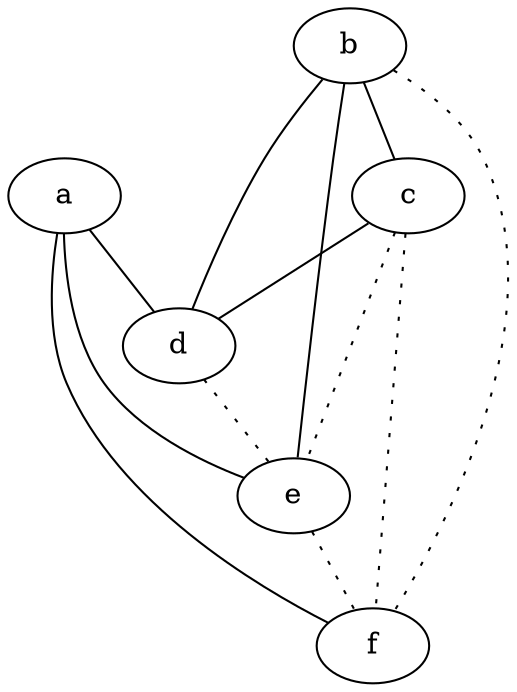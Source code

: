 graph {
a -- d;
a -- e;
a -- f;
b -- c;
b -- d;
b -- e;
b -- f [style=dotted];
c -- d;
c -- e [style=dotted];
c -- f [style=dotted];
d -- e [style=dotted];
e -- f [style=dotted];
}
